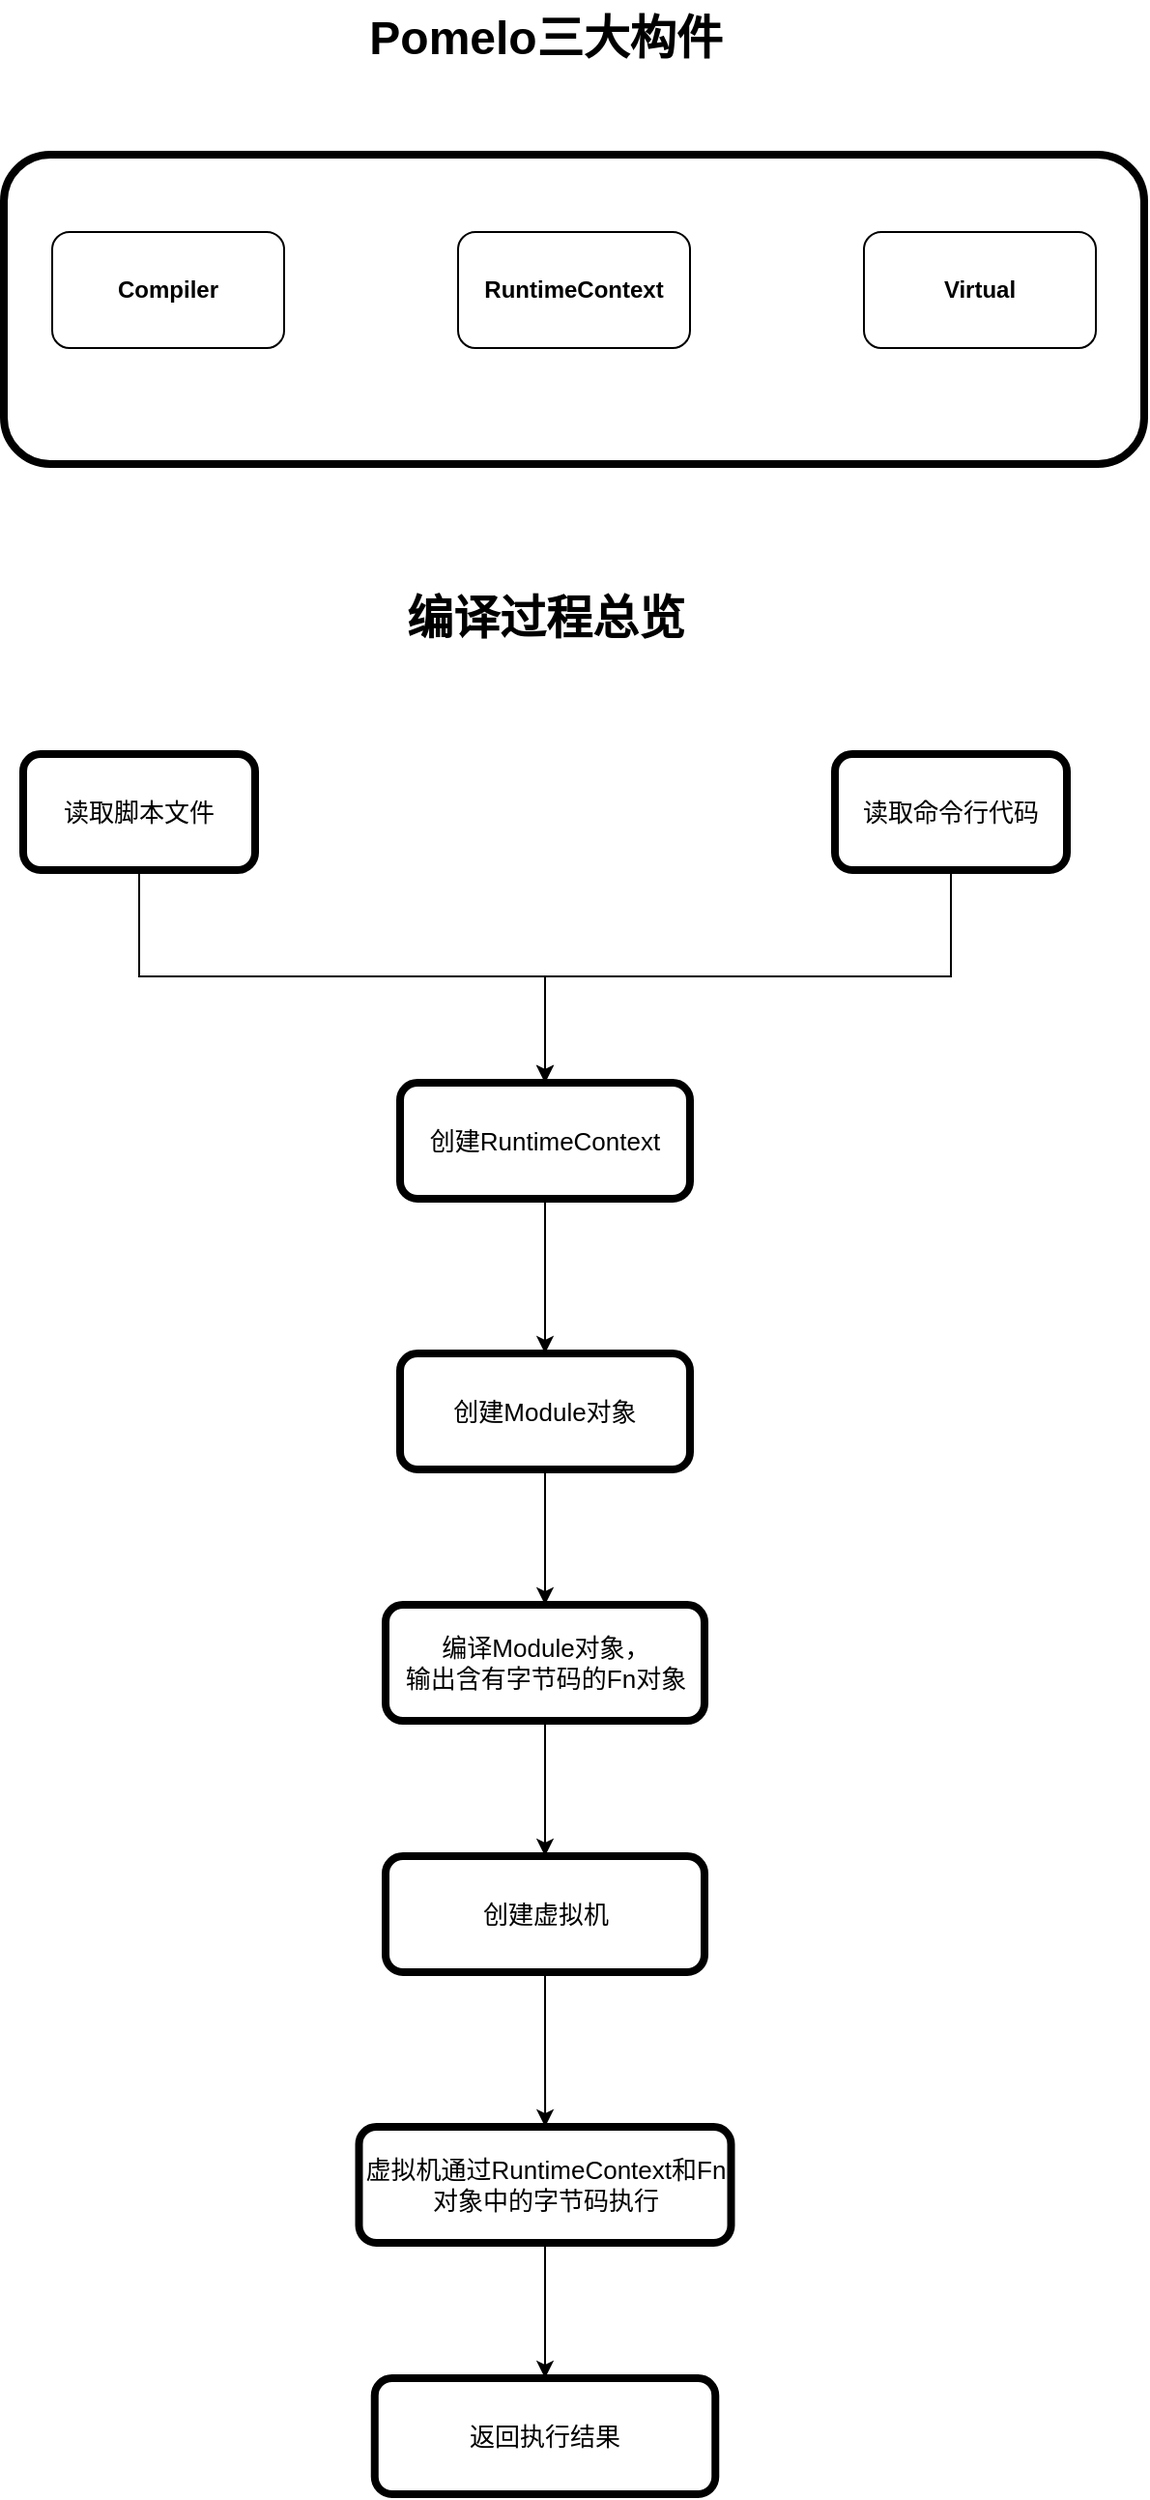 <mxfile version="13.1.3">
    <diagram id="lSGI7iEO2VnNSIy_wEiz" name="第 1 页">
        <mxGraphModel dx="683" dy="680" grid="1" gridSize="10" guides="1" tooltips="1" connect="1" arrows="1" fold="1" page="1" pageScale="1" pageWidth="1200" pageHeight="1920" math="0" shadow="0">
            <root>
                <mxCell id="0"/>
                <mxCell id="1" parent="0"/>
                <mxCell id="9" value="Pomelo三大构件" style="text;strokeColor=none;fillColor=none;html=1;fontSize=24;fontStyle=1;verticalAlign=middle;align=center;" vertex="1" parent="1">
                    <mxGeometry x="270" y="40" width="100" height="40" as="geometry"/>
                </mxCell>
                <mxCell id="15" value="" style="group" vertex="1" connectable="0" parent="1">
                    <mxGeometry x="40" y="120" width="590" height="160" as="geometry"/>
                </mxCell>
                <mxCell id="14" value="" style="rounded=1;whiteSpace=wrap;html=1;strokeWidth=4;fontSize=21;" vertex="1" parent="15">
                    <mxGeometry width="590" height="160" as="geometry"/>
                </mxCell>
                <mxCell id="6" value="Compiler" style="rounded=1;whiteSpace=wrap;html=1;fontStyle=1" vertex="1" parent="15">
                    <mxGeometry x="25" y="40" width="120" height="60" as="geometry"/>
                </mxCell>
                <mxCell id="10" value="RuntimeContext" style="rounded=1;whiteSpace=wrap;html=1;fontStyle=1" vertex="1" parent="15">
                    <mxGeometry x="235" y="40" width="120" height="60" as="geometry"/>
                </mxCell>
                <mxCell id="11" value="Virtual" style="rounded=1;whiteSpace=wrap;html=1;fontStyle=1" vertex="1" parent="15">
                    <mxGeometry x="445" y="40" width="120" height="60" as="geometry"/>
                </mxCell>
                <mxCell id="20" style="edgeStyle=orthogonalEdgeStyle;rounded=0;orthogonalLoop=1;jettySize=auto;html=1;exitX=0.5;exitY=1;exitDx=0;exitDy=0;entryX=0.5;entryY=0;entryDx=0;entryDy=0;fontSize=13;" edge="1" parent="1" source="16" target="19">
                    <mxGeometry relative="1" as="geometry"/>
                </mxCell>
                <mxCell id="16" value="读取脚本文件" style="rounded=1;whiteSpace=wrap;html=1;strokeWidth=4;fontSize=13;" vertex="1" parent="1">
                    <mxGeometry x="50" y="430" width="120" height="60" as="geometry"/>
                </mxCell>
                <mxCell id="17" value="编译过程总览" style="text;strokeColor=none;fillColor=none;html=1;fontSize=24;fontStyle=1;verticalAlign=middle;align=center;" vertex="1" parent="1">
                    <mxGeometry x="270" y="340" width="100" height="40" as="geometry"/>
                </mxCell>
                <mxCell id="21" style="edgeStyle=orthogonalEdgeStyle;rounded=0;orthogonalLoop=1;jettySize=auto;html=1;exitX=0.5;exitY=1;exitDx=0;exitDy=0;entryX=0.5;entryY=0;entryDx=0;entryDy=0;fontSize=13;" edge="1" parent="1" source="18" target="19">
                    <mxGeometry relative="1" as="geometry"/>
                </mxCell>
                <mxCell id="18" value="读取命令行代码" style="rounded=1;whiteSpace=wrap;html=1;strokeWidth=4;fontSize=13;" vertex="1" parent="1">
                    <mxGeometry x="470" y="430" width="120" height="60" as="geometry"/>
                </mxCell>
                <mxCell id="23" style="edgeStyle=orthogonalEdgeStyle;rounded=0;orthogonalLoop=1;jettySize=auto;html=1;exitX=0.5;exitY=1;exitDx=0;exitDy=0;entryX=0.5;entryY=0;entryDx=0;entryDy=0;fontSize=13;" edge="1" parent="1" source="19" target="22">
                    <mxGeometry relative="1" as="geometry"/>
                </mxCell>
                <mxCell id="19" value="创建RuntimeContext" style="rounded=1;whiteSpace=wrap;html=1;strokeWidth=4;fontSize=13;" vertex="1" parent="1">
                    <mxGeometry x="245" y="600" width="150" height="60" as="geometry"/>
                </mxCell>
                <mxCell id="25" style="edgeStyle=orthogonalEdgeStyle;rounded=0;orthogonalLoop=1;jettySize=auto;html=1;exitX=0.5;exitY=1;exitDx=0;exitDy=0;entryX=0.5;entryY=0;entryDx=0;entryDy=0;fontSize=13;" edge="1" parent="1" source="22" target="24">
                    <mxGeometry relative="1" as="geometry"/>
                </mxCell>
                <mxCell id="22" value="创建Module对象" style="rounded=1;whiteSpace=wrap;html=1;strokeWidth=4;fontSize=13;" vertex="1" parent="1">
                    <mxGeometry x="245" y="740" width="150" height="60" as="geometry"/>
                </mxCell>
                <mxCell id="27" style="edgeStyle=orthogonalEdgeStyle;rounded=0;orthogonalLoop=1;jettySize=auto;html=1;exitX=0.5;exitY=1;exitDx=0;exitDy=0;entryX=0.5;entryY=0;entryDx=0;entryDy=0;fontSize=13;" edge="1" parent="1" source="24" target="26">
                    <mxGeometry relative="1" as="geometry"/>
                </mxCell>
                <mxCell id="24" value="编译Module对象，&lt;br&gt;输出含有字节码的Fn对象" style="rounded=1;whiteSpace=wrap;html=1;strokeWidth=4;fontSize=13;" vertex="1" parent="1">
                    <mxGeometry x="237.5" y="870" width="165" height="60" as="geometry"/>
                </mxCell>
                <mxCell id="29" style="edgeStyle=orthogonalEdgeStyle;rounded=0;orthogonalLoop=1;jettySize=auto;html=1;exitX=0.5;exitY=1;exitDx=0;exitDy=0;fontSize=13;" edge="1" parent="1" source="26" target="28">
                    <mxGeometry relative="1" as="geometry"/>
                </mxCell>
                <mxCell id="26" value="创建虚拟机" style="rounded=1;whiteSpace=wrap;html=1;strokeWidth=4;fontSize=13;" vertex="1" parent="1">
                    <mxGeometry x="237.5" y="1000" width="165" height="60" as="geometry"/>
                </mxCell>
                <mxCell id="31" style="edgeStyle=orthogonalEdgeStyle;rounded=0;orthogonalLoop=1;jettySize=auto;html=1;exitX=0.5;exitY=1;exitDx=0;exitDy=0;entryX=0.5;entryY=0;entryDx=0;entryDy=0;fontSize=13;" edge="1" parent="1" source="28" target="30">
                    <mxGeometry relative="1" as="geometry"/>
                </mxCell>
                <mxCell id="28" value="虚拟机通过RuntimeContext和Fn对象中的字节码执行" style="rounded=1;whiteSpace=wrap;html=1;strokeWidth=4;fontSize=13;" vertex="1" parent="1">
                    <mxGeometry x="223.75" y="1140" width="192.5" height="60" as="geometry"/>
                </mxCell>
                <mxCell id="30" value="返回执行结果" style="rounded=1;whiteSpace=wrap;html=1;strokeWidth=4;fontSize=13;" vertex="1" parent="1">
                    <mxGeometry x="231.88" y="1270" width="176.25" height="60" as="geometry"/>
                </mxCell>
            </root>
        </mxGraphModel>
    </diagram>
</mxfile>